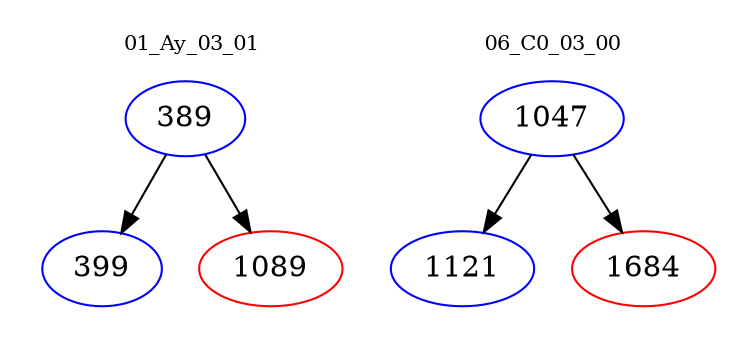 digraph{
subgraph cluster_0 {
color = white
label = "01_Ay_03_01";
fontsize=10;
T0_389 [label="389", color="blue"]
T0_389 -> T0_399 [color="black"]
T0_399 [label="399", color="blue"]
T0_389 -> T0_1089 [color="black"]
T0_1089 [label="1089", color="red"]
}
subgraph cluster_1 {
color = white
label = "06_C0_03_00";
fontsize=10;
T1_1047 [label="1047", color="blue"]
T1_1047 -> T1_1121 [color="black"]
T1_1121 [label="1121", color="blue"]
T1_1047 -> T1_1684 [color="black"]
T1_1684 [label="1684", color="red"]
}
}
